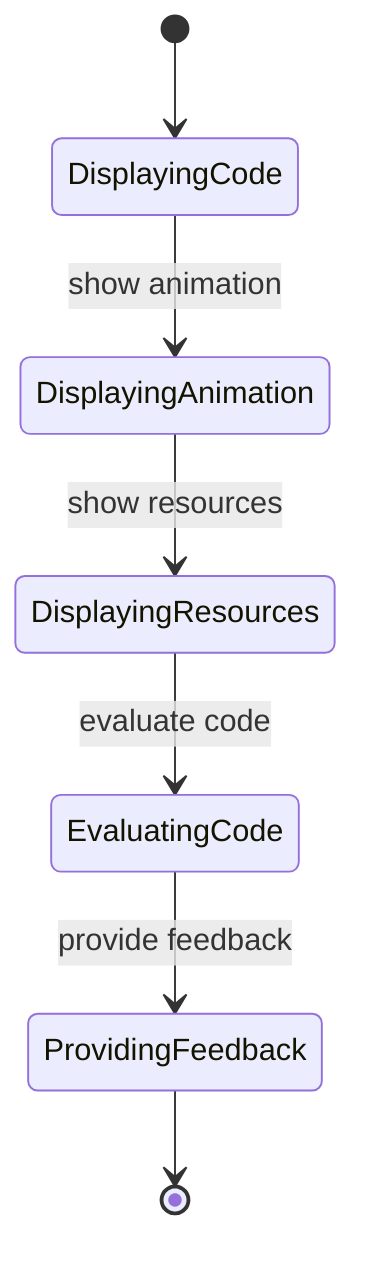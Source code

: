 stateDiagram-v2
    [*] --> DisplayingCode
    DisplayingCode --> DisplayingAnimation : show animation
    DisplayingAnimation --> DisplayingResources : show resources
    DisplayingResources --> EvaluatingCode : evaluate code
    EvaluatingCode --> ProvidingFeedback : provide feedback
    ProvidingFeedback --> [*]